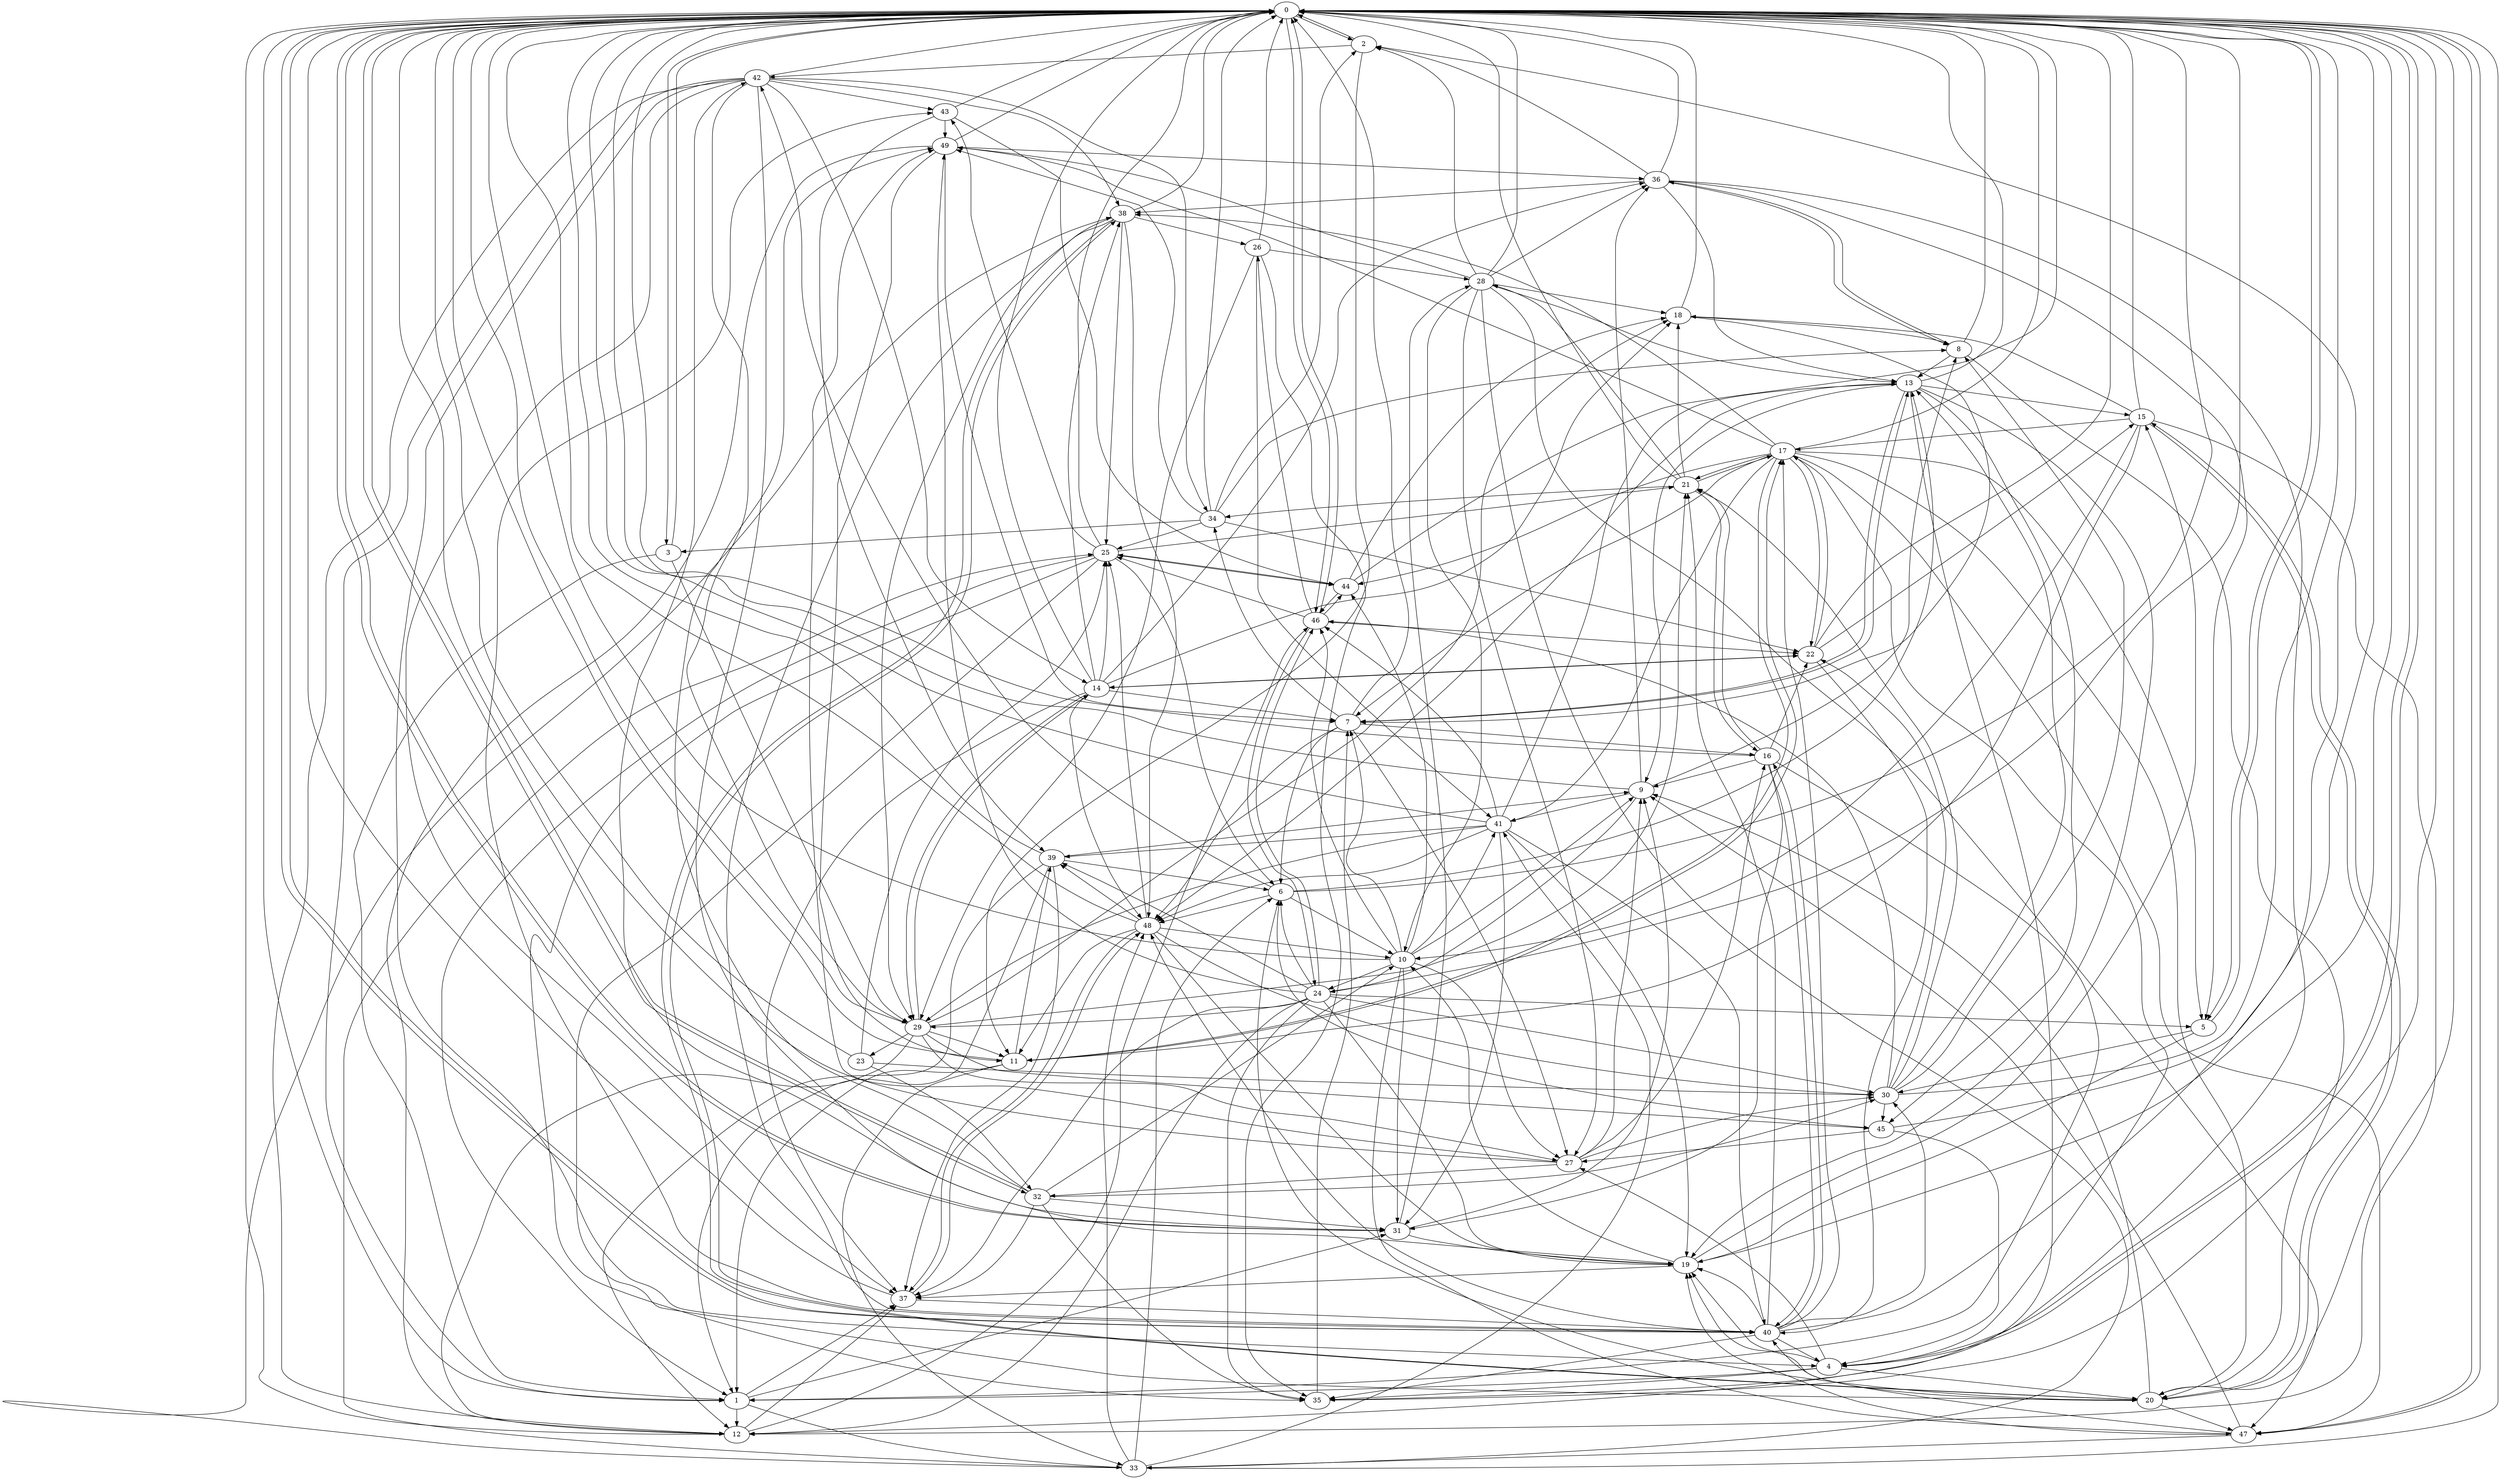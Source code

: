 strict digraph "" {
	0	 [component_delay=3];
	2	 [component_delay=3];
	0 -> 2	 [wire_delay=1];
	3	 [component_delay=3];
	0 -> 3	 [wire_delay=1];
	4	 [component_delay=3];
	0 -> 4	 [wire_delay=1];
	5	 [component_delay=3];
	0 -> 5	 [wire_delay=1];
	31	 [component_delay=3];
	0 -> 31	 [wire_delay=1];
	32	 [component_delay=3];
	0 -> 32	 [wire_delay=1];
	40	 [component_delay=3];
	0 -> 40	 [wire_delay=1];
	46	 [component_delay=3];
	0 -> 46	 [wire_delay=1];
	47	 [component_delay=3];
	0 -> 47	 [wire_delay=1];
	1	 [component_delay=3];
	1 -> 0	 [wire_delay=1];
	12	 [component_delay=3];
	1 -> 12	 [wire_delay=1];
	1 -> 31	 [wire_delay=1];
	33	 [component_delay=3];
	1 -> 33	 [wire_delay=1];
	37	 [component_delay=3];
	1 -> 37	 [wire_delay=1];
	2 -> 0	 [wire_delay=1];
	11	 [component_delay=3];
	2 -> 11	 [wire_delay=1];
	42	 [component_delay=3];
	2 -> 42	 [wire_delay=1];
	3 -> 0	 [wire_delay=1];
	3 -> 1	 [wire_delay=1];
	29	 [component_delay=3];
	3 -> 29	 [wire_delay=1];
	4 -> 0	 [wire_delay=1];
	4 -> 1	 [wire_delay=1];
	19	 [component_delay=3];
	4 -> 19	 [wire_delay=1];
	20	 [component_delay=3];
	4 -> 20	 [wire_delay=1];
	27	 [component_delay=3];
	4 -> 27	 [wire_delay=1];
	35	 [component_delay=3];
	4 -> 35	 [wire_delay=1];
	5 -> 0	 [wire_delay=1];
	5 -> 19	 [wire_delay=1];
	30	 [component_delay=3];
	5 -> 30	 [wire_delay=1];
	6	 [component_delay=3];
	6 -> 0	 [wire_delay=1];
	10	 [component_delay=3];
	6 -> 10	 [wire_delay=1];
	13	 [component_delay=3];
	6 -> 13	 [wire_delay=1];
	6 -> 42	 [wire_delay=1];
	45	 [component_delay=3];
	6 -> 45	 [wire_delay=1];
	48	 [component_delay=3];
	6 -> 48	 [wire_delay=1];
	7	 [component_delay=3];
	7 -> 0	 [wire_delay=1];
	7 -> 6	 [wire_delay=1];
	7 -> 13	 [wire_delay=1];
	16	 [component_delay=3];
	7 -> 16	 [wire_delay=1];
	7 -> 27	 [wire_delay=1];
	34	 [component_delay=3];
	7 -> 34	 [wire_delay=1];
	7 -> 48	 [wire_delay=1];
	8	 [component_delay=3];
	8 -> 0	 [wire_delay=1];
	8 -> 13	 [wire_delay=1];
	8 -> 20	 [wire_delay=1];
	36	 [component_delay=3];
	8 -> 36	 [wire_delay=1];
	9	 [component_delay=3];
	9 -> 0	 [wire_delay=1];
	9 -> 8	 [wire_delay=1];
	24	 [component_delay=3];
	9 -> 24	 [wire_delay=1];
	9 -> 36	 [wire_delay=1];
	41	 [component_delay=3];
	9 -> 41	 [wire_delay=1];
	10 -> 0	 [wire_delay=1];
	10 -> 7	 [wire_delay=1];
	10 -> 9	 [wire_delay=1];
	10 -> 24	 [wire_delay=1];
	10 -> 27	 [wire_delay=1];
	10 -> 31	 [wire_delay=1];
	10 -> 41	 [wire_delay=1];
	44	 [component_delay=3];
	10 -> 44	 [wire_delay=1];
	10 -> 46	 [wire_delay=1];
	10 -> 47	 [wire_delay=1];
	11 -> 0	 [wire_delay=1];
	11 -> 1	 [wire_delay=1];
	17	 [component_delay=3];
	11 -> 17	 [wire_delay=1];
	11 -> 33	 [wire_delay=1];
	39	 [component_delay=3];
	11 -> 39	 [wire_delay=1];
	12 -> 0	 [wire_delay=1];
	12 -> 37	 [wire_delay=1];
	12 -> 46	 [wire_delay=1];
	13 -> 0	 [wire_delay=1];
	13 -> 7	 [wire_delay=1];
	13 -> 9	 [wire_delay=1];
	13 -> 12	 [wire_delay=1];
	15	 [component_delay=3];
	13 -> 15	 [wire_delay=1];
	13 -> 19	 [wire_delay=1];
	13 -> 45	 [wire_delay=1];
	13 -> 48	 [wire_delay=1];
	14	 [component_delay=3];
	14 -> 0	 [wire_delay=1];
	14 -> 7	 [wire_delay=1];
	18	 [component_delay=3];
	14 -> 18	 [wire_delay=1];
	22	 [component_delay=3];
	14 -> 22	 [wire_delay=1];
	25	 [component_delay=3];
	14 -> 25	 [wire_delay=1];
	14 -> 29	 [wire_delay=1];
	14 -> 36	 [wire_delay=1];
	14 -> 37	 [wire_delay=1];
	38	 [component_delay=3];
	14 -> 38	 [wire_delay=1];
	14 -> 48	 [wire_delay=1];
	15 -> 0	 [wire_delay=1];
	15 -> 10	 [wire_delay=1];
	15 -> 11	 [wire_delay=1];
	15 -> 12	 [wire_delay=1];
	15 -> 17	 [wire_delay=1];
	15 -> 18	 [wire_delay=1];
	15 -> 20	 [wire_delay=1];
	16 -> 0	 [wire_delay=1];
	16 -> 1	 [wire_delay=1];
	16 -> 9	 [wire_delay=1];
	21	 [component_delay=3];
	16 -> 21	 [wire_delay=1];
	16 -> 22	 [wire_delay=1];
	16 -> 31	 [wire_delay=1];
	16 -> 40	 [wire_delay=1];
	17 -> 0	 [wire_delay=1];
	17 -> 4	 [wire_delay=1];
	17 -> 5	 [wire_delay=1];
	17 -> 7	 [wire_delay=1];
	17 -> 11	 [wire_delay=1];
	17 -> 20	 [wire_delay=1];
	17 -> 21	 [wire_delay=1];
	17 -> 22	 [wire_delay=1];
	17 -> 38	 [wire_delay=1];
	17 -> 41	 [wire_delay=1];
	17 -> 44	 [wire_delay=1];
	17 -> 47	 [wire_delay=1];
	49	 [component_delay=3];
	17 -> 49	 [wire_delay=1];
	18 -> 0	 [wire_delay=1];
	18 -> 7	 [wire_delay=1];
	18 -> 8	 [wire_delay=1];
	19 -> 0	 [wire_delay=1];
	19 -> 10	 [wire_delay=1];
	19 -> 15	 [wire_delay=1];
	19 -> 37	 [wire_delay=1];
	20 -> 0	 [wire_delay=1];
	20 -> 6	 [wire_delay=1];
	20 -> 9	 [wire_delay=1];
	20 -> 15	 [wire_delay=1];
	20 -> 19	 [wire_delay=1];
	20 -> 38	 [wire_delay=1];
	20 -> 47	 [wire_delay=1];
	21 -> 0	 [wire_delay=1];
	21 -> 16	 [wire_delay=1];
	21 -> 17	 [wire_delay=1];
	21 -> 18	 [wire_delay=1];
	28	 [component_delay=3];
	21 -> 28	 [wire_delay=1];
	21 -> 34	 [wire_delay=1];
	22 -> 0	 [wire_delay=1];
	22 -> 14	 [wire_delay=1];
	22 -> 15	 [wire_delay=1];
	22 -> 17	 [wire_delay=1];
	22 -> 40	 [wire_delay=1];
	23	 [component_delay=3];
	23 -> 0	 [wire_delay=1];
	23 -> 25	 [wire_delay=1];
	23 -> 30	 [wire_delay=1];
	23 -> 32	 [wire_delay=1];
	24 -> 0	 [wire_delay=1];
	24 -> 5	 [wire_delay=1];
	24 -> 6	 [wire_delay=1];
	24 -> 12	 [wire_delay=1];
	24 -> 19	 [wire_delay=1];
	24 -> 29	 [wire_delay=1];
	24 -> 30	 [wire_delay=1];
	24 -> 35	 [wire_delay=1];
	24 -> 37	 [wire_delay=1];
	24 -> 39	 [wire_delay=1];
	24 -> 46	 [wire_delay=1];
	24 -> 49	 [wire_delay=1];
	25 -> 0	 [wire_delay=1];
	25 -> 1	 [wire_delay=1];
	25 -> 6	 [wire_delay=1];
	25 -> 20	 [wire_delay=1];
	25 -> 21	 [wire_delay=1];
	25 -> 35	 [wire_delay=1];
	43	 [component_delay=3];
	25 -> 43	 [wire_delay=1];
	25 -> 44	 [wire_delay=1];
	26	 [component_delay=3];
	26 -> 0	 [wire_delay=1];
	26 -> 28	 [wire_delay=1];
	26 -> 29	 [wire_delay=1];
	26 -> 35	 [wire_delay=1];
	26 -> 41	 [wire_delay=1];
	27 -> 0	 [wire_delay=1];
	27 -> 9	 [wire_delay=1];
	27 -> 16	 [wire_delay=1];
	27 -> 30	 [wire_delay=1];
	27 -> 32	 [wire_delay=1];
	27 -> 49	 [wire_delay=1];
	28 -> 0	 [wire_delay=1];
	28 -> 2	 [wire_delay=1];
	28 -> 10	 [wire_delay=1];
	28 -> 13	 [wire_delay=1];
	28 -> 18	 [wire_delay=1];
	28 -> 27	 [wire_delay=1];
	28 -> 33	 [wire_delay=1];
	28 -> 36	 [wire_delay=1];
	28 -> 47	 [wire_delay=1];
	28 -> 49	 [wire_delay=1];
	29 -> 0	 [wire_delay=1];
	29 -> 11	 [wire_delay=1];
	29 -> 12	 [wire_delay=1];
	29 -> 14	 [wire_delay=1];
	29 -> 18	 [wire_delay=1];
	29 -> 21	 [wire_delay=1];
	29 -> 23	 [wire_delay=1];
	29 -> 27	 [wire_delay=1];
	29 -> 45	 [wire_delay=1];
	30 -> 0	 [wire_delay=1];
	30 -> 8	 [wire_delay=1];
	30 -> 13	 [wire_delay=1];
	30 -> 21	 [wire_delay=1];
	30 -> 22	 [wire_delay=1];
	30 -> 45	 [wire_delay=1];
	30 -> 46	 [wire_delay=1];
	31 -> 0	 [wire_delay=1];
	31 -> 9	 [wire_delay=1];
	31 -> 19	 [wire_delay=1];
	31 -> 28	 [wire_delay=1];
	31 -> 42	 [wire_delay=1];
	32 -> 0	 [wire_delay=1];
	32 -> 10	 [wire_delay=1];
	32 -> 30	 [wire_delay=1];
	32 -> 31	 [wire_delay=1];
	32 -> 35	 [wire_delay=1];
	32 -> 37	 [wire_delay=1];
	32 -> 49	 [wire_delay=1];
	33 -> 0	 [wire_delay=1];
	33 -> 6	 [wire_delay=1];
	33 -> 25	 [wire_delay=1];
	33 -> 38	 [wire_delay=1];
	33 -> 41	 [wire_delay=1];
	33 -> 48	 [wire_delay=1];
	34 -> 0	 [wire_delay=1];
	34 -> 2	 [wire_delay=1];
	34 -> 3	 [wire_delay=1];
	34 -> 8	 [wire_delay=1];
	34 -> 22	 [wire_delay=1];
	34 -> 25	 [wire_delay=1];
	34 -> 49	 [wire_delay=1];
	35 -> 0	 [wire_delay=1];
	35 -> 7	 [wire_delay=1];
	36 -> 0	 [wire_delay=1];
	36 -> 2	 [wire_delay=1];
	36 -> 5	 [wire_delay=1];
	36 -> 8	 [wire_delay=1];
	36 -> 13	 [wire_delay=1];
	36 -> 35	 [wire_delay=1];
	36 -> 38	 [wire_delay=1];
	37 -> 0	 [wire_delay=1];
	37 -> 40	 [wire_delay=1];
	37 -> 48	 [wire_delay=1];
	38 -> 0	 [wire_delay=1];
	38 -> 20	 [wire_delay=1];
	38 -> 25	 [wire_delay=1];
	38 -> 26	 [wire_delay=1];
	38 -> 29	 [wire_delay=1];
	38 -> 40	 [wire_delay=1];
	38 -> 48	 [wire_delay=1];
	39 -> 0	 [wire_delay=1];
	39 -> 1	 [wire_delay=1];
	39 -> 6	 [wire_delay=1];
	39 -> 9	 [wire_delay=1];
	39 -> 12	 [wire_delay=1];
	39 -> 37	 [wire_delay=1];
	40 -> 0	 [wire_delay=1];
	40 -> 2	 [wire_delay=1];
	40 -> 4	 [wire_delay=1];
	40 -> 16	 [wire_delay=1];
	40 -> 17	 [wire_delay=1];
	40 -> 19	 [wire_delay=1];
	40 -> 21	 [wire_delay=1];
	40 -> 30	 [wire_delay=1];
	40 -> 35	 [wire_delay=1];
	40 -> 43	 [wire_delay=1];
	40 -> 48	 [wire_delay=1];
	41 -> 0	 [wire_delay=1];
	41 -> 13	 [wire_delay=1];
	41 -> 19	 [wire_delay=1];
	41 -> 29	 [wire_delay=1];
	41 -> 31	 [wire_delay=1];
	41 -> 39	 [wire_delay=1];
	41 -> 40	 [wire_delay=1];
	41 -> 46	 [wire_delay=1];
	41 -> 48	 [wire_delay=1];
	42 -> 0	 [wire_delay=1];
	42 -> 1	 [wire_delay=1];
	42 -> 4	 [wire_delay=1];
	42 -> 12	 [wire_delay=1];
	42 -> 14	 [wire_delay=1];
	42 -> 19	 [wire_delay=1];
	42 -> 29	 [wire_delay=1];
	42 -> 34	 [wire_delay=1];
	42 -> 37	 [wire_delay=1];
	42 -> 38	 [wire_delay=1];
	42 -> 43	 [wire_delay=1];
	43 -> 0	 [wire_delay=1];
	43 -> 39	 [wire_delay=1];
	43 -> 44	 [wire_delay=1];
	43 -> 49	 [wire_delay=1];
	44 -> 0	 [wire_delay=1];
	44 -> 18	 [wire_delay=1];
	44 -> 25	 [wire_delay=1];
	44 -> 46	 [wire_delay=1];
	45 -> 0	 [wire_delay=1];
	45 -> 4	 [wire_delay=1];
	45 -> 27	 [wire_delay=1];
	46 -> 0	 [wire_delay=1];
	46 -> 22	 [wire_delay=1];
	46 -> 24	 [wire_delay=1];
	46 -> 25	 [wire_delay=1];
	46 -> 26	 [wire_delay=1];
	46 -> 44	 [wire_delay=1];
	47 -> 0	 [wire_delay=1];
	47 -> 9	 [wire_delay=1];
	47 -> 19	 [wire_delay=1];
	47 -> 33	 [wire_delay=1];
	47 -> 40	 [wire_delay=1];
	48 -> 0	 [wire_delay=1];
	48 -> 10	 [wire_delay=1];
	48 -> 11	 [wire_delay=1];
	48 -> 19	 [wire_delay=1];
	48 -> 25	 [wire_delay=1];
	48 -> 30	 [wire_delay=1];
	48 -> 37	 [wire_delay=1];
	48 -> 39	 [wire_delay=1];
	49 -> 0	 [wire_delay=1];
	49 -> 7	 [wire_delay=1];
	49 -> 11	 [wire_delay=1];
	49 -> 12	 [wire_delay=1];
	49 -> 36	 [wire_delay=1];
}
